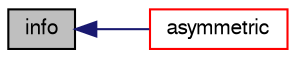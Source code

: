digraph "info"
{
  bgcolor="transparent";
  edge [fontname="FreeSans",fontsize="10",labelfontname="FreeSans",labelfontsize="10"];
  node [fontname="FreeSans",fontsize="10",shape=record];
  rankdir="LR";
  Node1481 [label="info",height=0.2,width=0.4,color="black", fillcolor="grey75", style="filled", fontcolor="black"];
  Node1481 -> Node1482 [dir="back",color="midnightblue",fontsize="10",style="solid",fontname="FreeSans"];
  Node1482 [label="asymmetric",height=0.2,width=0.4,color="red",URL="$a26882.html#aff45003a4c4226b1f6f4e5e24d382e03"];
}
